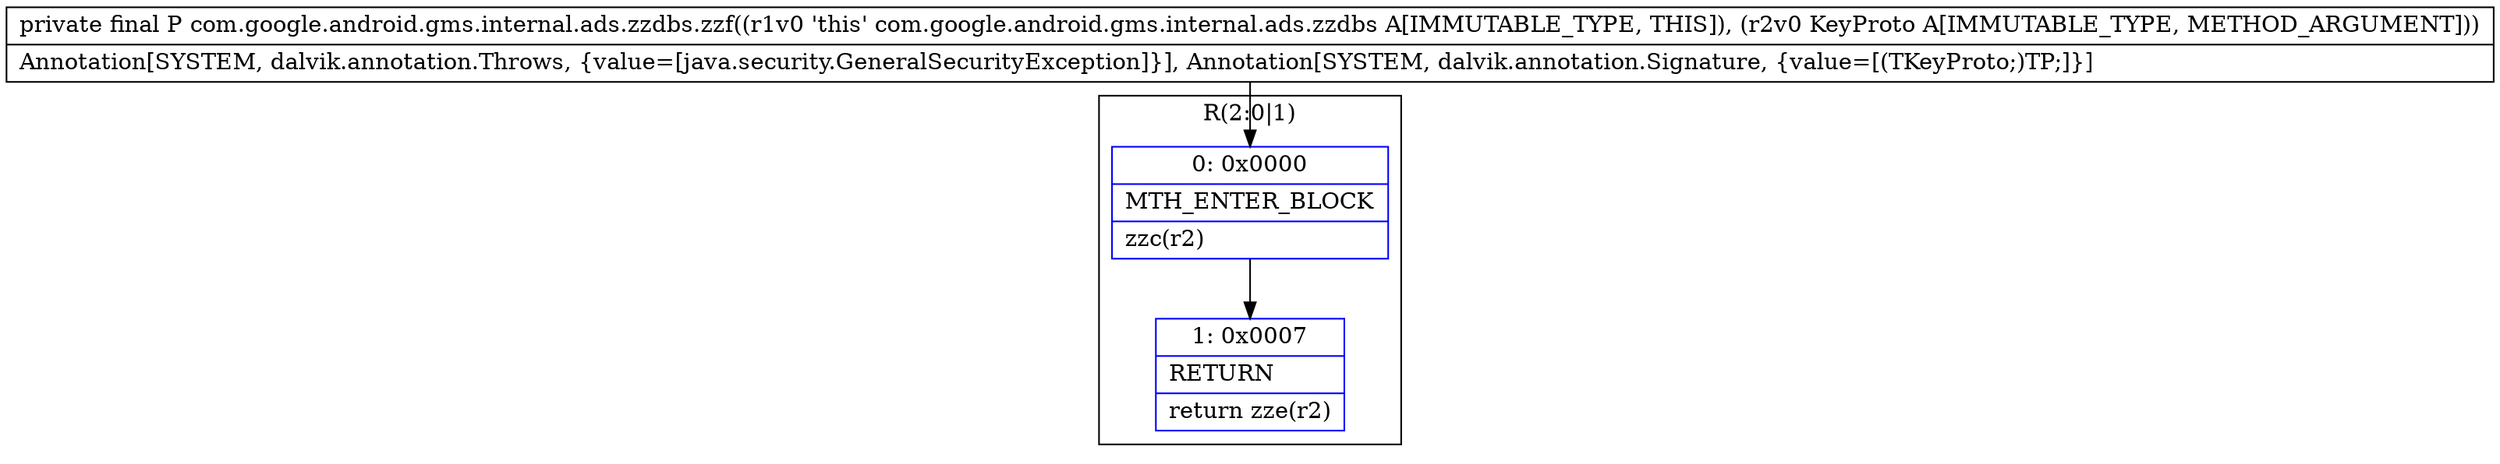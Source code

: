 digraph "CFG forcom.google.android.gms.internal.ads.zzdbs.zzf(Lcom\/google\/android\/gms\/internal\/ads\/zzdpj;)Ljava\/lang\/Object;" {
subgraph cluster_Region_1553212854 {
label = "R(2:0|1)";
node [shape=record,color=blue];
Node_0 [shape=record,label="{0\:\ 0x0000|MTH_ENTER_BLOCK\l|zzc(r2)\l}"];
Node_1 [shape=record,label="{1\:\ 0x0007|RETURN\l|return zze(r2)\l}"];
}
MethodNode[shape=record,label="{private final P com.google.android.gms.internal.ads.zzdbs.zzf((r1v0 'this' com.google.android.gms.internal.ads.zzdbs A[IMMUTABLE_TYPE, THIS]), (r2v0 KeyProto A[IMMUTABLE_TYPE, METHOD_ARGUMENT]))  | Annotation[SYSTEM, dalvik.annotation.Throws, \{value=[java.security.GeneralSecurityException]\}], Annotation[SYSTEM, dalvik.annotation.Signature, \{value=[(TKeyProto;)TP;]\}]\l}"];
MethodNode -> Node_0;
Node_0 -> Node_1;
}

